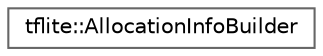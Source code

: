 digraph "Graphical Class Hierarchy"
{
 // LATEX_PDF_SIZE
  bgcolor="transparent";
  edge [fontname=Helvetica,fontsize=10,labelfontname=Helvetica,labelfontsize=10];
  node [fontname=Helvetica,fontsize=10,shape=box,height=0.2,width=0.4];
  rankdir="LR";
  Node0 [id="Node000000",label="tflite::AllocationInfoBuilder",height=0.2,width=0.4,color="grey40", fillcolor="white", style="filled",URL="$classtflite_1_1_allocation_info_builder.html",tooltip=" "];
}
